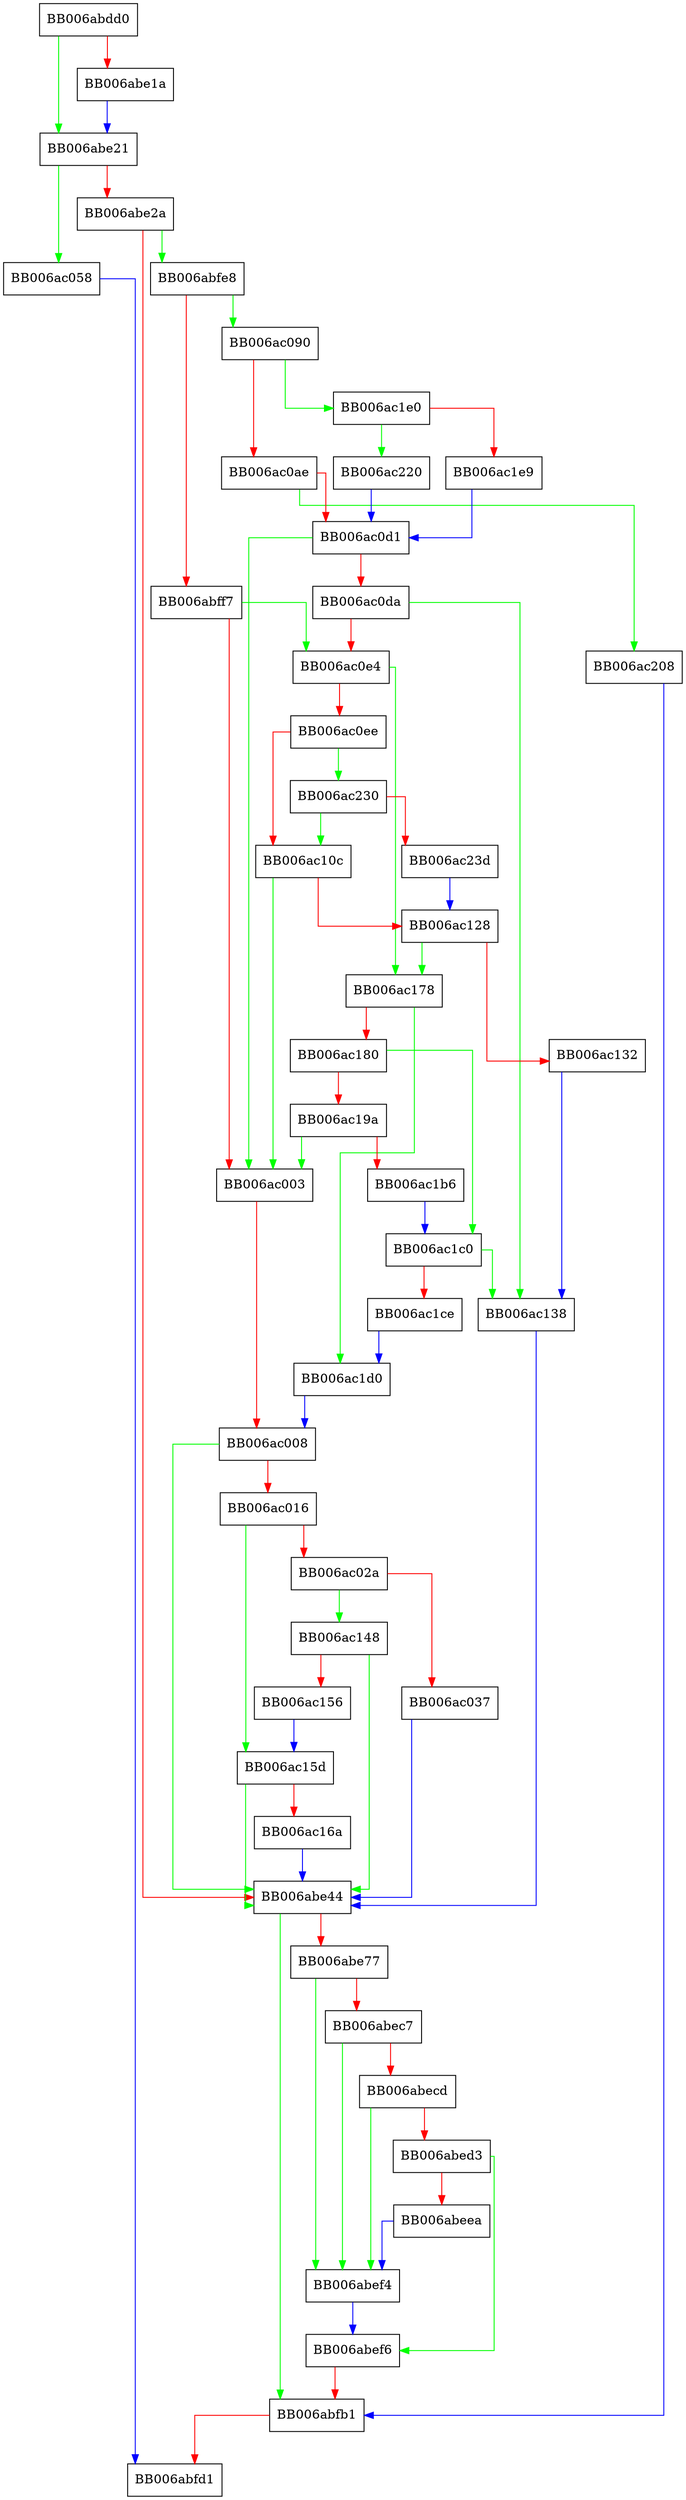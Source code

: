 digraph der2key_decode {
  node [shape="box"];
  graph [splines=ortho];
  BB006abdd0 -> BB006abe21 [color="green"];
  BB006abdd0 -> BB006abe1a [color="red"];
  BB006abe1a -> BB006abe21 [color="blue"];
  BB006abe21 -> BB006ac058 [color="green"];
  BB006abe21 -> BB006abe2a [color="red"];
  BB006abe2a -> BB006abfe8 [color="green"];
  BB006abe2a -> BB006abe44 [color="red"];
  BB006abe44 -> BB006abfb1 [color="green"];
  BB006abe44 -> BB006abe77 [color="red"];
  BB006abe77 -> BB006abef4 [color="green"];
  BB006abe77 -> BB006abec7 [color="red"];
  BB006abec7 -> BB006abef4 [color="green"];
  BB006abec7 -> BB006abecd [color="red"];
  BB006abecd -> BB006abef4 [color="green"];
  BB006abecd -> BB006abed3 [color="red"];
  BB006abed3 -> BB006abef6 [color="green"];
  BB006abed3 -> BB006abeea [color="red"];
  BB006abeea -> BB006abef4 [color="blue"];
  BB006abef4 -> BB006abef6 [color="blue"];
  BB006abef6 -> BB006abfb1 [color="red"];
  BB006abfb1 -> BB006abfd1 [color="red"];
  BB006abfe8 -> BB006ac090 [color="green"];
  BB006abfe8 -> BB006abff7 [color="red"];
  BB006abff7 -> BB006ac0e4 [color="green"];
  BB006abff7 -> BB006ac003 [color="red"];
  BB006ac003 -> BB006ac008 [color="red"];
  BB006ac008 -> BB006abe44 [color="green"];
  BB006ac008 -> BB006ac016 [color="red"];
  BB006ac016 -> BB006ac15d [color="green"];
  BB006ac016 -> BB006ac02a [color="red"];
  BB006ac02a -> BB006ac148 [color="green"];
  BB006ac02a -> BB006ac037 [color="red"];
  BB006ac037 -> BB006abe44 [color="blue"];
  BB006ac058 -> BB006abfd1 [color="blue"];
  BB006ac090 -> BB006ac1e0 [color="green"];
  BB006ac090 -> BB006ac0ae [color="red"];
  BB006ac0ae -> BB006ac208 [color="green"];
  BB006ac0ae -> BB006ac0d1 [color="red"];
  BB006ac0d1 -> BB006ac003 [color="green"];
  BB006ac0d1 -> BB006ac0da [color="red"];
  BB006ac0da -> BB006ac138 [color="green"];
  BB006ac0da -> BB006ac0e4 [color="red"];
  BB006ac0e4 -> BB006ac178 [color="green"];
  BB006ac0e4 -> BB006ac0ee [color="red"];
  BB006ac0ee -> BB006ac230 [color="green"];
  BB006ac0ee -> BB006ac10c [color="red"];
  BB006ac10c -> BB006ac003 [color="green"];
  BB006ac10c -> BB006ac128 [color="red"];
  BB006ac128 -> BB006ac178 [color="green"];
  BB006ac128 -> BB006ac132 [color="red"];
  BB006ac132 -> BB006ac138 [color="blue"];
  BB006ac138 -> BB006abe44 [color="blue"];
  BB006ac148 -> BB006abe44 [color="green"];
  BB006ac148 -> BB006ac156 [color="red"];
  BB006ac156 -> BB006ac15d [color="blue"];
  BB006ac15d -> BB006abe44 [color="green"];
  BB006ac15d -> BB006ac16a [color="red"];
  BB006ac16a -> BB006abe44 [color="blue"];
  BB006ac178 -> BB006ac1d0 [color="green"];
  BB006ac178 -> BB006ac180 [color="red"];
  BB006ac180 -> BB006ac1c0 [color="green"];
  BB006ac180 -> BB006ac19a [color="red"];
  BB006ac19a -> BB006ac003 [color="green"];
  BB006ac19a -> BB006ac1b6 [color="red"];
  BB006ac1b6 -> BB006ac1c0 [color="blue"];
  BB006ac1c0 -> BB006ac138 [color="green"];
  BB006ac1c0 -> BB006ac1ce [color="red"];
  BB006ac1ce -> BB006ac1d0 [color="blue"];
  BB006ac1d0 -> BB006ac008 [color="blue"];
  BB006ac1e0 -> BB006ac220 [color="green"];
  BB006ac1e0 -> BB006ac1e9 [color="red"];
  BB006ac1e9 -> BB006ac0d1 [color="blue"];
  BB006ac208 -> BB006abfb1 [color="blue"];
  BB006ac220 -> BB006ac0d1 [color="blue"];
  BB006ac230 -> BB006ac10c [color="green"];
  BB006ac230 -> BB006ac23d [color="red"];
  BB006ac23d -> BB006ac128 [color="blue"];
}